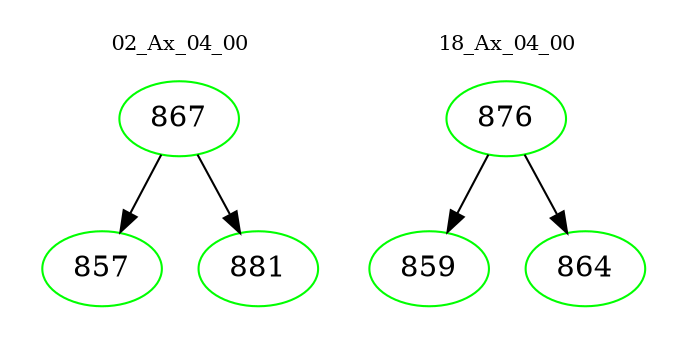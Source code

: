 digraph{
subgraph cluster_0 {
color = white
label = "02_Ax_04_00";
fontsize=10;
T0_867 [label="867", color="green"]
T0_867 -> T0_857 [color="black"]
T0_857 [label="857", color="green"]
T0_867 -> T0_881 [color="black"]
T0_881 [label="881", color="green"]
}
subgraph cluster_1 {
color = white
label = "18_Ax_04_00";
fontsize=10;
T1_876 [label="876", color="green"]
T1_876 -> T1_859 [color="black"]
T1_859 [label="859", color="green"]
T1_876 -> T1_864 [color="black"]
T1_864 [label="864", color="green"]
}
}
